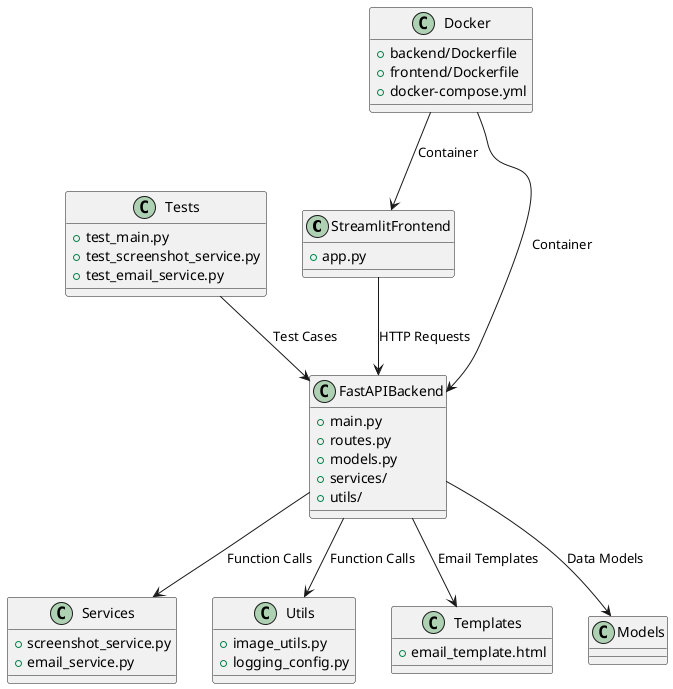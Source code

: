 @startuml
!define RECTANGLE class

RECTANGLE StreamlitFrontend {
  + app.py
}

RECTANGLE FastAPIBackend {
  + main.py
  + routes.py
  + models.py
  + services/
  + utils/
}

RECTANGLE Services {
  + screenshot_service.py
  + email_service.py
}

RECTANGLE Utils {
  + image_utils.py
  + logging_config.py
}

RECTANGLE Tests {
  + test_main.py
  + test_screenshot_service.py
  + test_email_service.py
}

RECTANGLE Templates {
  + email_template.html
}

RECTANGLE Docker {
  + backend/Dockerfile
  + frontend/Dockerfile
  + docker-compose.yml
}

StreamlitFrontend --> FastAPIBackend : HTTP Requests
FastAPIBackend --> Services : Function Calls
FastAPIBackend --> Utils : Function Calls
FastAPIBackend --> Models : Data Models
FastAPIBackend --> Templates : Email Templates
Docker --> StreamlitFrontend : Container
Docker --> FastAPIBackend : Container
Tests --> FastAPIBackend : Test Cases

@enduml